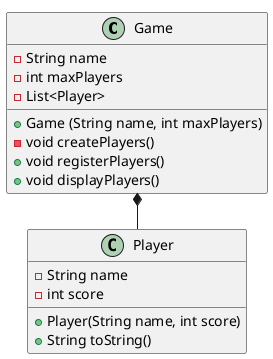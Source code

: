@startuml
!pragma layout smetana
'https://plantuml.com/class-diagram

class Game
class Player


Game *-- Player

class Game {
- String name
- int maxPlayers
- List<Player>
+ Game (String name, int maxPlayers)
- void createPlayers()
+ void registerPlayers()
+ void displayPlayers()

}

class Player {
- String name
- int score
+ Player(String name, int score)
+ String toString()

}

@enduml